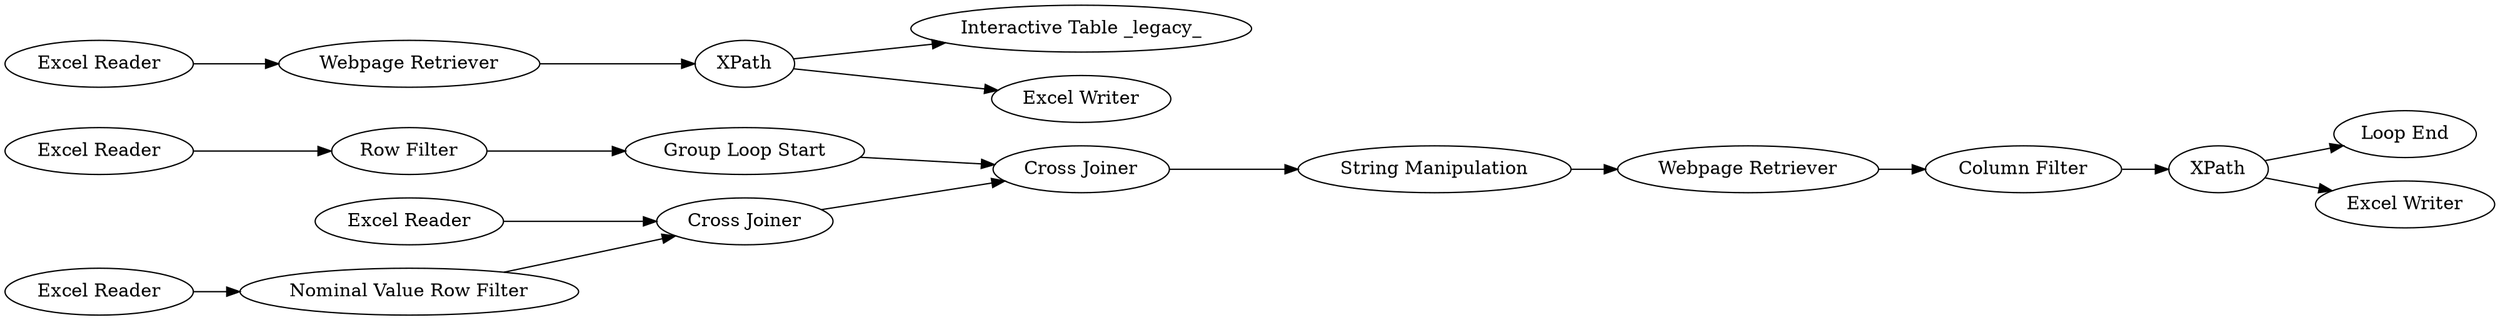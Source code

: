 digraph {
	"-213230465684587485_954" [label="Cross Joiner"]
	"-213230465684587485_955" [label=XPath]
	"-213230465684587485_946" [label="String Manipulation"]
	"-213230465684587485_974" [label="Excel Reader"]
	"-213230465684587485_933" [label="Interactive Table _legacy_"]
	"-213230465684587485_956" [label="Webpage Retriever"]
	"-213230465684587485_975" [label="Excel Reader"]
	"-213230465684587485_951" [label="Loop End"]
	"-213230465684587485_967" [label="Row Filter"]
	"-213230465684587485_940" [label="Excel Reader"]
	"-213230465684587485_957" [label="Group Loop Start"]
	"-213230465684587485_938" [label="Excel Writer"]
	"-213230465684587485_934" [label=XPath]
	"-213230465684587485_950" [label="Cross Joiner"]
	"-213230465684587485_935" [label="Webpage Retriever"]
	"-213230465684587485_972" [label="Nominal Value Row Filter"]
	"-213230465684587485_973" [label="Excel Reader"]
	"-213230465684587485_958" [label="Excel Writer"]
	"-213230465684587485_971" [label="Column Filter"]
	"-213230465684587485_935" -> "-213230465684587485_934"
	"-213230465684587485_957" -> "-213230465684587485_954"
	"-213230465684587485_955" -> "-213230465684587485_951"
	"-213230465684587485_956" -> "-213230465684587485_971"
	"-213230465684587485_950" -> "-213230465684587485_954"
	"-213230465684587485_934" -> "-213230465684587485_933"
	"-213230465684587485_974" -> "-213230465684587485_950"
	"-213230465684587485_934" -> "-213230465684587485_938"
	"-213230465684587485_954" -> "-213230465684587485_946"
	"-213230465684587485_975" -> "-213230465684587485_972"
	"-213230465684587485_967" -> "-213230465684587485_957"
	"-213230465684587485_973" -> "-213230465684587485_967"
	"-213230465684587485_972" -> "-213230465684587485_950"
	"-213230465684587485_940" -> "-213230465684587485_935"
	"-213230465684587485_971" -> "-213230465684587485_955"
	"-213230465684587485_946" -> "-213230465684587485_956"
	"-213230465684587485_955" -> "-213230465684587485_958"
	rankdir=LR
}
